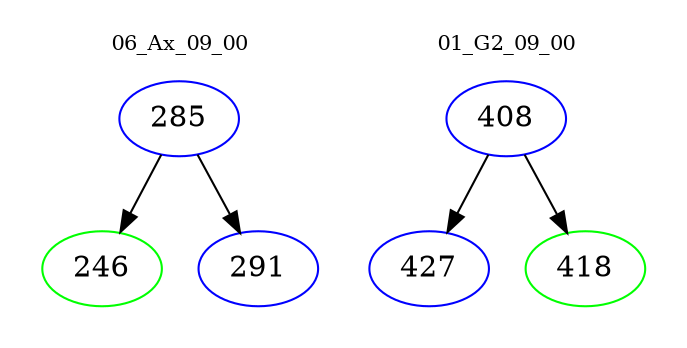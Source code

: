digraph{
subgraph cluster_0 {
color = white
label = "06_Ax_09_00";
fontsize=10;
T0_285 [label="285", color="blue"]
T0_285 -> T0_246 [color="black"]
T0_246 [label="246", color="green"]
T0_285 -> T0_291 [color="black"]
T0_291 [label="291", color="blue"]
}
subgraph cluster_1 {
color = white
label = "01_G2_09_00";
fontsize=10;
T1_408 [label="408", color="blue"]
T1_408 -> T1_427 [color="black"]
T1_427 [label="427", color="blue"]
T1_408 -> T1_418 [color="black"]
T1_418 [label="418", color="green"]
}
}
